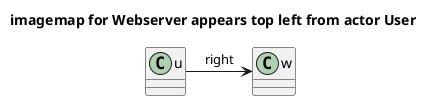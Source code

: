 {
  "sha1": "9zilic4wx64qebucqjnpkxh7h2vh3sk",
  "insertion": {
    "when": "2024-05-30T20:48:21.794Z",
    "user": "plantuml@gmail.com"
  }
}
@startuml
 title imagemap for Webserver appears top left from actor User
 class u [[/wiki/index.php/User]]
 class w [[/wiki/index.php/Webserver]]
 'url of u is [[/wiki/index.php/User]]
 'url of w is [[/wiki/index.php/Webserver]]


 u -> w: right
@enduml
